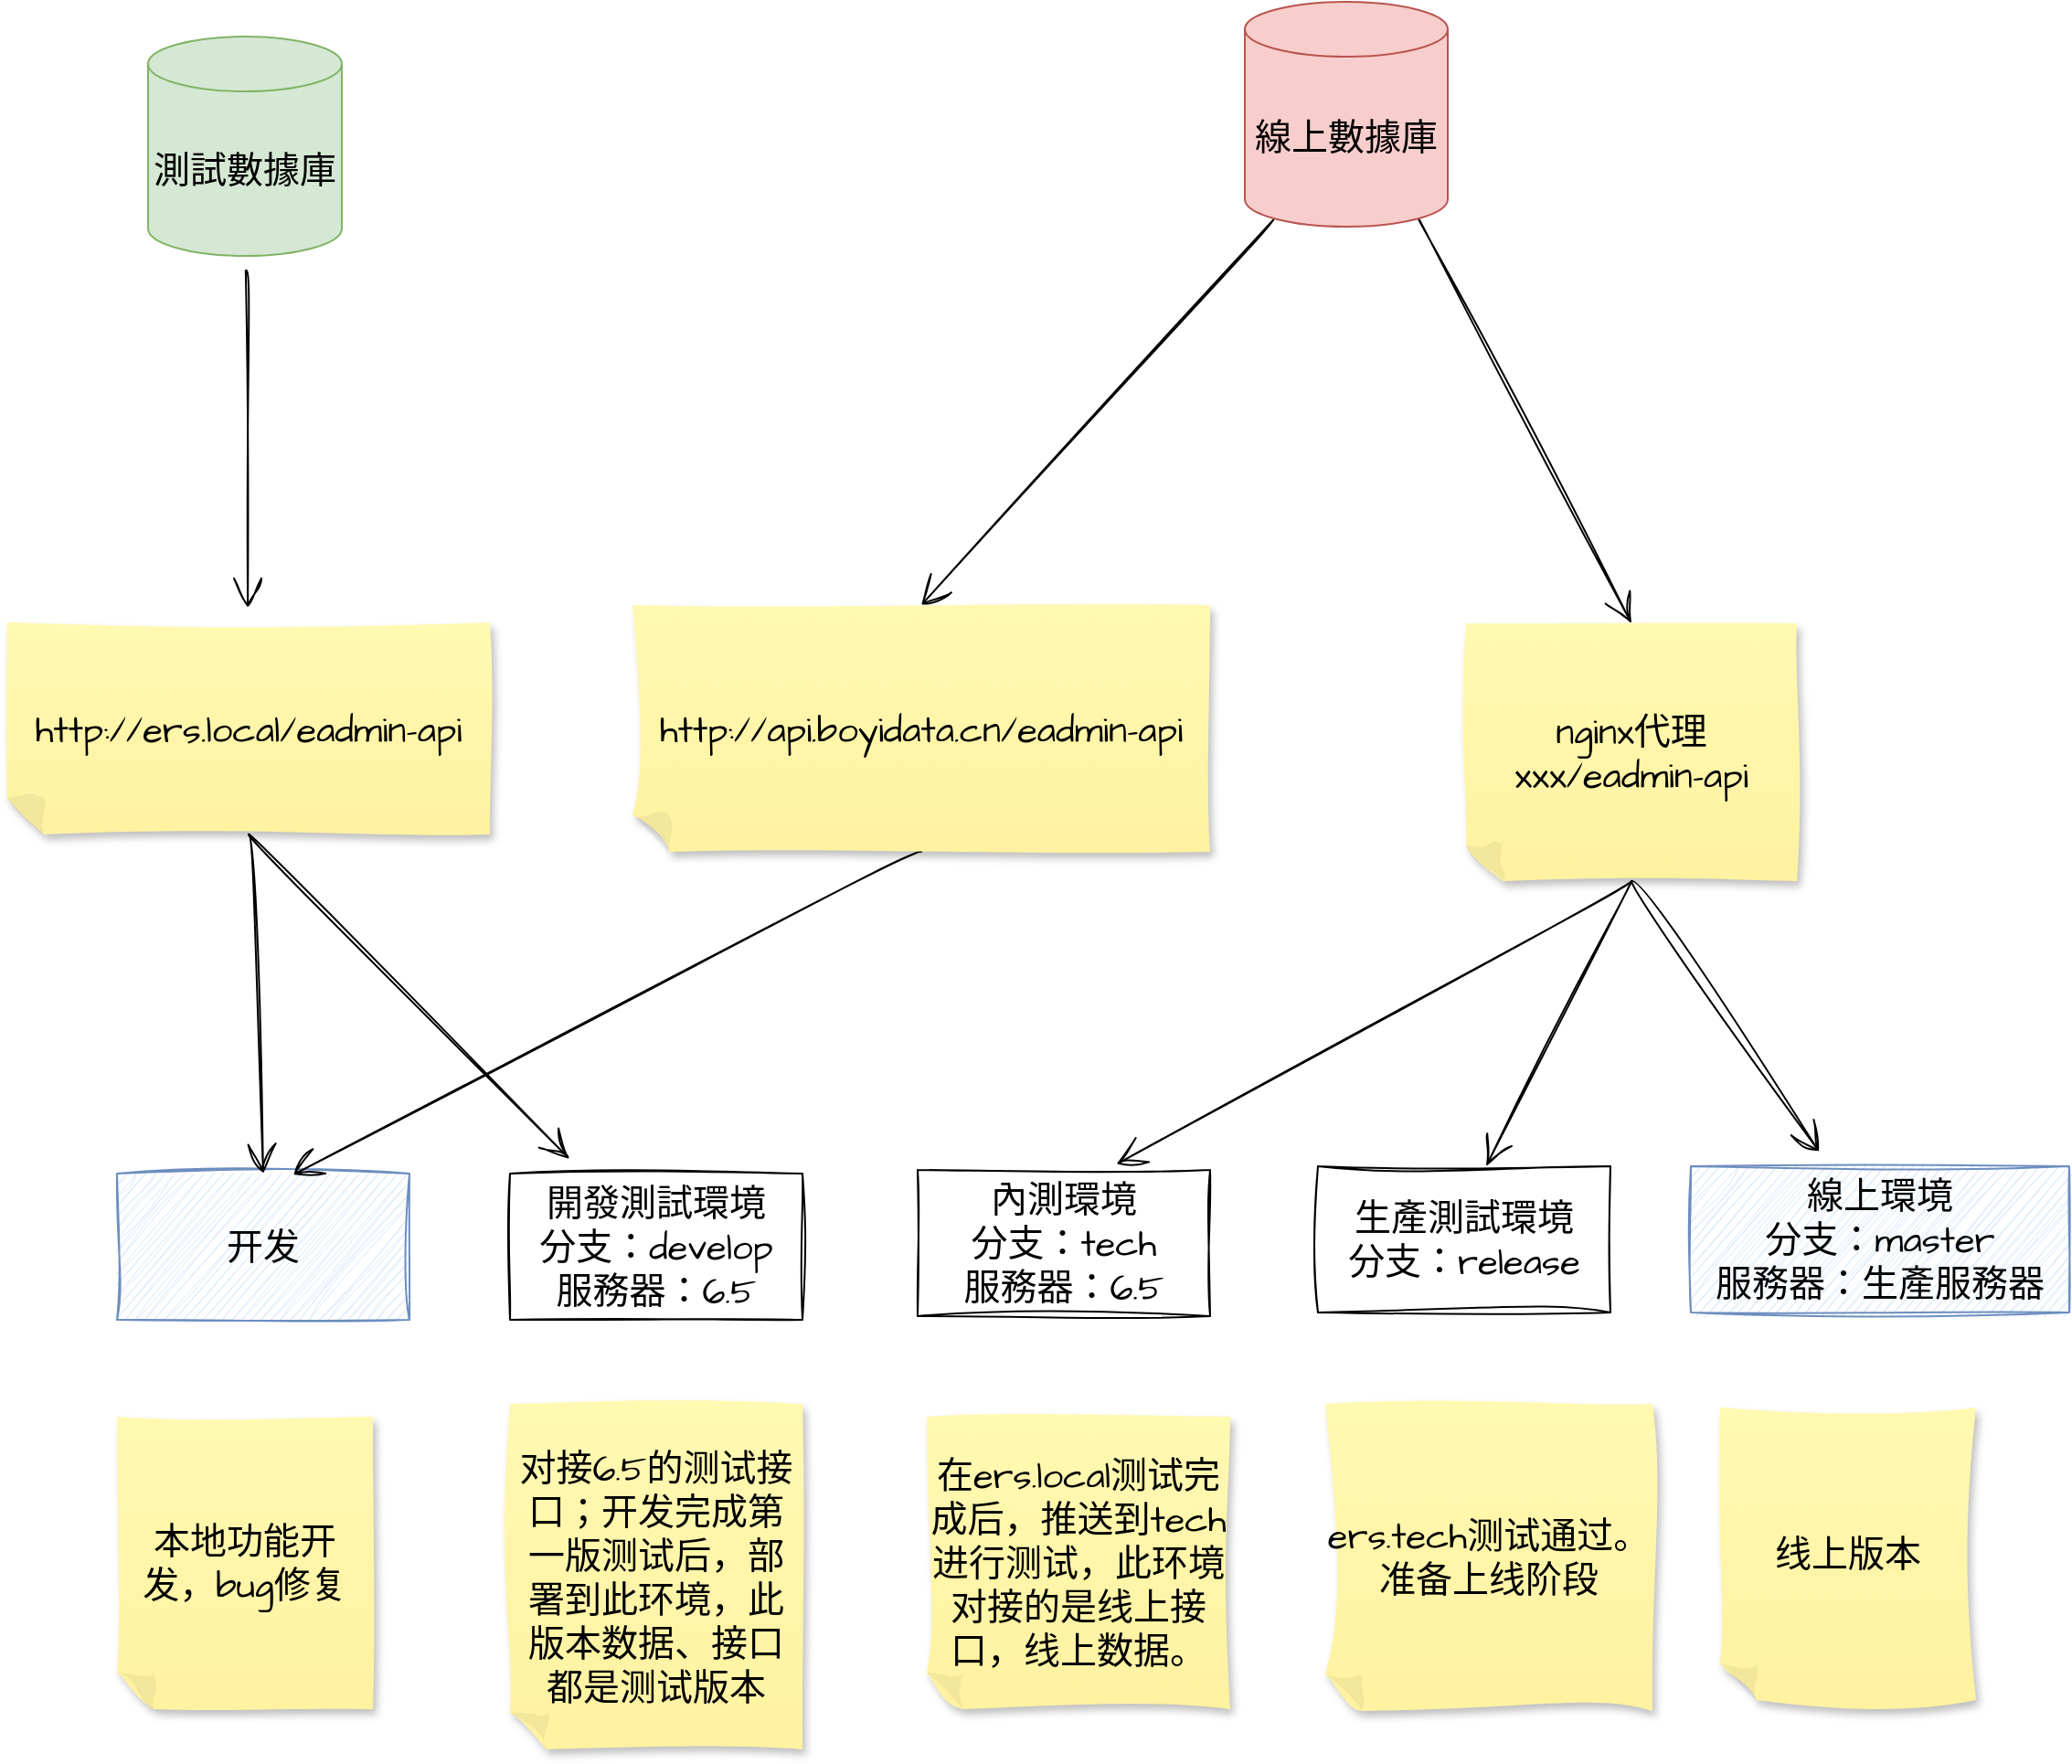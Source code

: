 <mxfile version="20.8.1" type="github">
  <diagram id="5LLKJlzQXneVDXTZNBfo" name="第 1 页">
    <mxGraphModel dx="1990" dy="2302" grid="0" gridSize="10" guides="1" tooltips="1" connect="1" arrows="1" fold="1" page="0" pageScale="1" pageWidth="1654" pageHeight="2336" math="0" shadow="0">
      <root>
        <mxCell id="0" />
        <mxCell id="1" parent="0" />
        <mxCell id="FkHnUsuzrkQ6DYqbzHRN-4" value="開發測試環境&lt;br style=&quot;border-color: var(--border-color);&quot;&gt;分支：develop&lt;br style=&quot;border-color: var(--border-color);&quot;&gt;服務器：6.5" style="rounded=0;whiteSpace=wrap;html=1;sketch=1;hachureGap=4;jiggle=2;curveFitting=1;fontFamily=Architects Daughter;fontSource=https%3A%2F%2Ffonts.googleapis.com%2Fcss%3Ffamily%3DArchitects%2BDaughter;fontSize=20;" parent="1" vertex="1">
          <mxGeometry x="-111" y="-185" width="160" height="80" as="geometry" />
        </mxCell>
        <mxCell id="FkHnUsuzrkQ6DYqbzHRN-5" value="生產測試環境&lt;br style=&quot;border-color: var(--border-color);&quot;&gt;分支：release" style="rounded=0;whiteSpace=wrap;html=1;sketch=1;hachureGap=4;jiggle=2;curveFitting=1;fontFamily=Architects Daughter;fontSource=https%3A%2F%2Ffonts.googleapis.com%2Fcss%3Ffamily%3DArchitects%2BDaughter;fontSize=20;" parent="1" vertex="1">
          <mxGeometry x="331" y="-189" width="160" height="80" as="geometry" />
        </mxCell>
        <mxCell id="FkHnUsuzrkQ6DYqbzHRN-6" value="內測環境&lt;br style=&quot;border-color: var(--border-color);&quot;&gt;分支：tech&lt;br style=&quot;border-color: var(--border-color);&quot;&gt;服務器：6.5" style="rounded=0;whiteSpace=wrap;html=1;sketch=1;hachureGap=4;jiggle=2;curveFitting=1;fontFamily=Architects Daughter;fontSource=https%3A%2F%2Ffonts.googleapis.com%2Fcss%3Ffamily%3DArchitects%2BDaughter;fontSize=20;" parent="1" vertex="1">
          <mxGeometry x="112" y="-187" width="160" height="80" as="geometry" />
        </mxCell>
        <mxCell id="FkHnUsuzrkQ6DYqbzHRN-7" value="線上環境&lt;br style=&quot;border-color: var(--border-color);&quot;&gt;分支：master&lt;br style=&quot;border-color: var(--border-color);&quot;&gt;服務器：生產服務器" style="rounded=0;whiteSpace=wrap;html=1;sketch=1;hachureGap=4;jiggle=2;curveFitting=1;fontFamily=Architects Daughter;fontSource=https%3A%2F%2Ffonts.googleapis.com%2Fcss%3Ffamily%3DArchitects%2BDaughter;fontSize=20;fillColor=#dae8fc;strokeColor=#6c8ebf;" parent="1" vertex="1">
          <mxGeometry x="535" y="-189" width="207" height="80" as="geometry" />
        </mxCell>
        <mxCell id="FkHnUsuzrkQ6DYqbzHRN-8" value="开发" style="rounded=0;whiteSpace=wrap;html=1;sketch=1;hachureGap=4;jiggle=2;curveFitting=1;fontFamily=Architects Daughter;fontSource=https%3A%2F%2Ffonts.googleapis.com%2Fcss%3Ffamily%3DArchitects%2BDaughter;fontSize=20;fillColor=#dae8fc;strokeColor=#6c8ebf;" parent="1" vertex="1">
          <mxGeometry x="-326" y="-185" width="160" height="80" as="geometry" />
        </mxCell>
        <mxCell id="FkHnUsuzrkQ6DYqbzHRN-9" value="本地功能开发，bug修复" style="shape=note;whiteSpace=wrap;html=1;backgroundOutline=1;fontColor=#000000;darkOpacity=0.05;fillColor=#FFF9B2;strokeColor=none;fillStyle=solid;direction=west;gradientDirection=north;gradientColor=#FFF2A1;shadow=1;size=20;pointerEvents=1;sketch=1;hachureGap=4;jiggle=2;curveFitting=1;fontFamily=Architects Daughter;fontSource=https%3A%2F%2Ffonts.googleapis.com%2Fcss%3Ffamily%3DArchitects%2BDaughter;fontSize=20;" parent="1" vertex="1">
          <mxGeometry x="-326" y="-52" width="140" height="160" as="geometry" />
        </mxCell>
        <mxCell id="FkHnUsuzrkQ6DYqbzHRN-10" value="对接6.5的测试接口；开发完成第一版测试后，部署到此环境，此版本数据、接口都是测试版本" style="shape=note;whiteSpace=wrap;html=1;backgroundOutline=1;fontColor=#000000;darkOpacity=0.05;fillColor=#FFF9B2;strokeColor=none;fillStyle=solid;direction=west;gradientDirection=north;gradientColor=#FFF2A1;shadow=1;size=20;pointerEvents=1;sketch=1;hachureGap=4;jiggle=2;curveFitting=1;fontFamily=Architects Daughter;fontSource=https%3A%2F%2Ffonts.googleapis.com%2Fcss%3Ffamily%3DArchitects%2BDaughter;fontSize=20;" parent="1" vertex="1">
          <mxGeometry x="-111" y="-59" width="160" height="189" as="geometry" />
        </mxCell>
        <mxCell id="FkHnUsuzrkQ6DYqbzHRN-11" value="在ers.local测试完成后，推送到tech进行测试，此环境对接的是线上接口，线上数据。" style="shape=note;whiteSpace=wrap;html=1;backgroundOutline=1;fontColor=#000000;darkOpacity=0.05;fillColor=#FFF9B2;strokeColor=none;fillStyle=solid;direction=west;gradientDirection=north;gradientColor=#FFF2A1;shadow=1;size=20;pointerEvents=1;sketch=1;hachureGap=4;jiggle=2;curveFitting=1;fontFamily=Architects Daughter;fontSource=https%3A%2F%2Ffonts.googleapis.com%2Fcss%3Ffamily%3DArchitects%2BDaughter;fontSize=20;" parent="1" vertex="1">
          <mxGeometry x="117" y="-52" width="166" height="160" as="geometry" />
        </mxCell>
        <mxCell id="FkHnUsuzrkQ6DYqbzHRN-12" value="ers.tech测试通过。准备上线阶段" style="shape=note;whiteSpace=wrap;html=1;backgroundOutline=1;fontColor=#000000;darkOpacity=0.05;fillColor=#FFF9B2;strokeColor=none;fillStyle=solid;direction=west;gradientDirection=north;gradientColor=#FFF2A1;shadow=1;size=20;pointerEvents=1;sketch=1;hachureGap=4;jiggle=2;curveFitting=1;fontFamily=Architects Daughter;fontSource=https%3A%2F%2Ffonts.googleapis.com%2Fcss%3Ffamily%3DArchitects%2BDaughter;fontSize=20;" parent="1" vertex="1">
          <mxGeometry x="335" y="-59" width="179" height="168" as="geometry" />
        </mxCell>
        <mxCell id="FkHnUsuzrkQ6DYqbzHRN-13" value="线上版本" style="shape=note;whiteSpace=wrap;html=1;backgroundOutline=1;fontColor=#000000;darkOpacity=0.05;fillColor=#FFF9B2;strokeColor=none;fillStyle=solid;direction=west;gradientDirection=north;gradientColor=#FFF2A1;shadow=1;size=20;pointerEvents=1;sketch=1;hachureGap=4;jiggle=2;curveFitting=1;fontFamily=Architects Daughter;fontSource=https%3A%2F%2Ffonts.googleapis.com%2Fcss%3Ffamily%3DArchitects%2BDaughter;fontSize=20;" parent="1" vertex="1">
          <mxGeometry x="551" y="-57" width="140" height="160" as="geometry" />
        </mxCell>
        <mxCell id="FkHnUsuzrkQ6DYqbzHRN-21" style="edgeStyle=none;curved=1;rounded=0;sketch=1;hachureGap=4;jiggle=2;curveFitting=1;orthogonalLoop=1;jettySize=auto;html=1;exitX=0.5;exitY=0;exitDx=0;exitDy=0;exitPerimeter=0;entryX=0.602;entryY=0.008;entryDx=0;entryDy=0;entryPerimeter=0;fontFamily=Architects Daughter;fontSource=https%3A%2F%2Ffonts.googleapis.com%2Fcss%3Ffamily%3DArchitects%2BDaughter;fontSize=16;endArrow=open;startSize=14;endSize=14;sourcePerimeterSpacing=8;targetPerimeterSpacing=8;" parent="1" source="FkHnUsuzrkQ6DYqbzHRN-14" target="FkHnUsuzrkQ6DYqbzHRN-8" edge="1">
          <mxGeometry relative="1" as="geometry" />
        </mxCell>
        <mxCell id="FkHnUsuzrkQ6DYqbzHRN-14" value="http://api.boyidata.cn/eadmin-api" style="shape=note;whiteSpace=wrap;html=1;backgroundOutline=1;fontColor=#000000;darkOpacity=0.05;fillColor=#FFF9B2;strokeColor=none;fillStyle=solid;direction=west;gradientDirection=north;gradientColor=#FFF2A1;shadow=1;size=20;pointerEvents=1;sketch=1;hachureGap=4;jiggle=2;curveFitting=1;fontFamily=Architects Daughter;fontSource=https%3A%2F%2Ffonts.googleapis.com%2Fcss%3Ffamily%3DArchitects%2BDaughter;fontSize=20;" parent="1" vertex="1">
          <mxGeometry x="-44" y="-496" width="316" height="135" as="geometry" />
        </mxCell>
        <mxCell id="FkHnUsuzrkQ6DYqbzHRN-16" style="edgeStyle=none;curved=1;rounded=0;sketch=1;hachureGap=4;jiggle=2;curveFitting=1;orthogonalLoop=1;jettySize=auto;html=1;exitX=0.5;exitY=0;exitDx=0;exitDy=0;exitPerimeter=0;fontFamily=Architects Daughter;fontSource=https%3A%2F%2Ffonts.googleapis.com%2Fcss%3Ffamily%3DArchitects%2BDaughter;fontSize=16;endArrow=open;startSize=14;endSize=14;sourcePerimeterSpacing=8;targetPerimeterSpacing=8;" parent="1" source="FkHnUsuzrkQ6DYqbzHRN-15" target="FkHnUsuzrkQ6DYqbzHRN-7" edge="1">
          <mxGeometry relative="1" as="geometry" />
        </mxCell>
        <mxCell id="FkHnUsuzrkQ6DYqbzHRN-17" style="edgeStyle=none;curved=1;rounded=0;sketch=1;hachureGap=4;jiggle=2;curveFitting=1;orthogonalLoop=1;jettySize=auto;html=1;exitX=0.5;exitY=0;exitDx=0;exitDy=0;exitPerimeter=0;entryX=0.68;entryY=-0.039;entryDx=0;entryDy=0;entryPerimeter=0;fontFamily=Architects Daughter;fontSource=https%3A%2F%2Ffonts.googleapis.com%2Fcss%3Ffamily%3DArchitects%2BDaughter;fontSize=16;endArrow=open;startSize=14;endSize=14;sourcePerimeterSpacing=8;targetPerimeterSpacing=8;" parent="1" source="FkHnUsuzrkQ6DYqbzHRN-15" target="FkHnUsuzrkQ6DYqbzHRN-6" edge="1">
          <mxGeometry relative="1" as="geometry" />
        </mxCell>
        <mxCell id="FkHnUsuzrkQ6DYqbzHRN-20" style="edgeStyle=none;curved=1;rounded=0;sketch=1;hachureGap=4;jiggle=2;curveFitting=1;orthogonalLoop=1;jettySize=auto;html=1;exitX=0.5;exitY=0;exitDx=0;exitDy=0;exitPerimeter=0;entryX=0.575;entryY=-0.001;entryDx=0;entryDy=0;entryPerimeter=0;fontFamily=Architects Daughter;fontSource=https%3A%2F%2Ffonts.googleapis.com%2Fcss%3Ffamily%3DArchitects%2BDaughter;fontSize=16;endArrow=open;startSize=14;endSize=14;sourcePerimeterSpacing=8;targetPerimeterSpacing=8;" parent="1" source="FkHnUsuzrkQ6DYqbzHRN-15" target="FkHnUsuzrkQ6DYqbzHRN-5" edge="1">
          <mxGeometry relative="1" as="geometry" />
        </mxCell>
        <mxCell id="FkHnUsuzrkQ6DYqbzHRN-15" value="nginx代理&lt;br&gt;xxx/eadmin-api" style="shape=note;whiteSpace=wrap;html=1;backgroundOutline=1;fontColor=#000000;darkOpacity=0.05;fillColor=#FFF9B2;strokeColor=none;fillStyle=solid;direction=west;gradientDirection=north;gradientColor=#FFF2A1;shadow=1;size=20;pointerEvents=1;sketch=1;hachureGap=4;jiggle=2;curveFitting=1;fontFamily=Architects Daughter;fontSource=https%3A%2F%2Ffonts.googleapis.com%2Fcss%3Ffamily%3DArchitects%2BDaughter;fontSize=20;" parent="1" vertex="1">
          <mxGeometry x="412" y="-486" width="181" height="141" as="geometry" />
        </mxCell>
        <mxCell id="FkHnUsuzrkQ6DYqbzHRN-23" style="edgeStyle=none;curved=1;rounded=0;sketch=1;hachureGap=4;jiggle=2;curveFitting=1;orthogonalLoop=1;jettySize=auto;html=1;exitX=0.5;exitY=0;exitDx=0;exitDy=0;exitPerimeter=0;fontFamily=Architects Daughter;fontSource=https%3A%2F%2Ffonts.googleapis.com%2Fcss%3Ffamily%3DArchitects%2BDaughter;fontSize=16;endArrow=open;startSize=14;endSize=14;sourcePerimeterSpacing=8;targetPerimeterSpacing=8;" parent="1" source="FkHnUsuzrkQ6DYqbzHRN-22" target="FkHnUsuzrkQ6DYqbzHRN-4" edge="1">
          <mxGeometry relative="1" as="geometry" />
        </mxCell>
        <mxCell id="fIMEYBTY0k2MqEQ6k-aP-7" style="edgeStyle=none;shape=connector;curved=1;rounded=0;sketch=1;hachureGap=4;jiggle=2;curveFitting=1;orthogonalLoop=1;jettySize=auto;html=1;exitX=0.5;exitY=0;exitDx=0;exitDy=0;exitPerimeter=0;entryX=0.5;entryY=0;entryDx=0;entryDy=0;labelBackgroundColor=default;strokeColor=default;fontFamily=Architects Daughter;fontSource=https%3A%2F%2Ffonts.googleapis.com%2Fcss%3Ffamily%3DArchitects%2BDaughter;fontSize=16;fontColor=default;endArrow=open;startSize=14;endSize=14;sourcePerimeterSpacing=8;targetPerimeterSpacing=8;" parent="1" source="FkHnUsuzrkQ6DYqbzHRN-22" target="FkHnUsuzrkQ6DYqbzHRN-8" edge="1">
          <mxGeometry relative="1" as="geometry" />
        </mxCell>
        <mxCell id="FkHnUsuzrkQ6DYqbzHRN-22" value="http://ers.local/eadmin-api" style="shape=note;whiteSpace=wrap;html=1;backgroundOutline=1;fontColor=#000000;darkOpacity=0.05;fillColor=#FFF9B2;strokeColor=none;fillStyle=solid;direction=west;gradientDirection=north;gradientColor=#FFF2A1;shadow=1;size=20;pointerEvents=1;sketch=1;hachureGap=4;jiggle=2;curveFitting=1;fontFamily=Architects Daughter;fontSource=https%3A%2F%2Ffonts.googleapis.com%2Fcss%3Ffamily%3DArchitects%2BDaughter;fontSize=20;" parent="1" vertex="1">
          <mxGeometry x="-386" y="-486.5" width="264" height="116" as="geometry" />
        </mxCell>
        <mxCell id="FkHnUsuzrkQ6DYqbzHRN-27" style="edgeStyle=none;curved=1;rounded=0;sketch=1;hachureGap=4;jiggle=2;curveFitting=1;orthogonalLoop=1;jettySize=auto;html=1;exitX=0.145;exitY=1;exitDx=0;exitDy=-4.35;fontFamily=Architects Daughter;fontSource=https%3A%2F%2Ffonts.googleapis.com%2Fcss%3Ffamily%3DArchitects%2BDaughter;fontSize=16;endArrow=open;startSize=14;endSize=14;sourcePerimeterSpacing=8;targetPerimeterSpacing=8;exitPerimeter=0;entryX=0.5;entryY=1;entryDx=0;entryDy=0;entryPerimeter=0;" parent="1" source="fIMEYBTY0k2MqEQ6k-aP-1" target="FkHnUsuzrkQ6DYqbzHRN-14" edge="1">
          <mxGeometry relative="1" as="geometry">
            <mxPoint x="-375" y="-706" as="sourcePoint" />
          </mxGeometry>
        </mxCell>
        <mxCell id="FkHnUsuzrkQ6DYqbzHRN-28" style="edgeStyle=none;curved=1;rounded=0;sketch=1;hachureGap=4;jiggle=2;curveFitting=1;orthogonalLoop=1;jettySize=auto;html=1;entryX=0.5;entryY=1;entryDx=0;entryDy=0;entryPerimeter=0;fontFamily=Architects Daughter;fontSource=https%3A%2F%2Ffonts.googleapis.com%2Fcss%3Ffamily%3DArchitects%2BDaughter;fontSize=16;endArrow=open;startSize=14;endSize=14;sourcePerimeterSpacing=8;targetPerimeterSpacing=8;exitX=0.855;exitY=1;exitDx=0;exitDy=-4.35;exitPerimeter=0;" parent="1" source="fIMEYBTY0k2MqEQ6k-aP-1" target="FkHnUsuzrkQ6DYqbzHRN-15" edge="1">
          <mxGeometry relative="1" as="geometry">
            <mxPoint x="-293.187" y="-734.637" as="sourcePoint" />
          </mxGeometry>
        </mxCell>
        <mxCell id="FkHnUsuzrkQ6DYqbzHRN-26" style="edgeStyle=none;curved=1;rounded=0;sketch=1;hachureGap=4;jiggle=2;curveFitting=1;orthogonalLoop=1;jettySize=auto;html=1;fontFamily=Architects Daughter;fontSource=https%3A%2F%2Ffonts.googleapis.com%2Fcss%3Ffamily%3DArchitects%2BDaughter;fontSize=16;endArrow=open;startSize=14;endSize=14;sourcePerimeterSpacing=8;targetPerimeterSpacing=8;" parent="1" source="fIMEYBTY0k2MqEQ6k-aP-2" target="FkHnUsuzrkQ6DYqbzHRN-22" edge="1">
          <mxGeometry relative="1" as="geometry">
            <mxPoint x="-72" y="-519.0" as="sourcePoint" />
          </mxGeometry>
        </mxCell>
        <mxCell id="fIMEYBTY0k2MqEQ6k-aP-1" value="&lt;span style=&quot;font-family: &amp;quot;Architects Daughter&amp;quot;; font-size: 20px;&quot;&gt;線上數據庫&lt;/span&gt;" style="shape=cylinder3;whiteSpace=wrap;html=1;boundedLbl=1;backgroundOutline=1;size=15;fillColor=#f8cecc;strokeColor=#b85450;" parent="1" vertex="1">
          <mxGeometry x="291" y="-826" width="111" height="123" as="geometry" />
        </mxCell>
        <mxCell id="fIMEYBTY0k2MqEQ6k-aP-2" value="&lt;span style=&quot;font-family: &amp;quot;Architects Daughter&amp;quot;; font-size: 20px;&quot;&gt;測試數據庫&lt;/span&gt;" style="shape=cylinder3;whiteSpace=wrap;html=1;boundedLbl=1;backgroundOutline=1;size=15;fillColor=#d5e8d4;strokeColor=#82b366;" parent="1" vertex="1">
          <mxGeometry x="-309" y="-807" width="106" height="120" as="geometry" />
        </mxCell>
      </root>
    </mxGraphModel>
  </diagram>
</mxfile>
